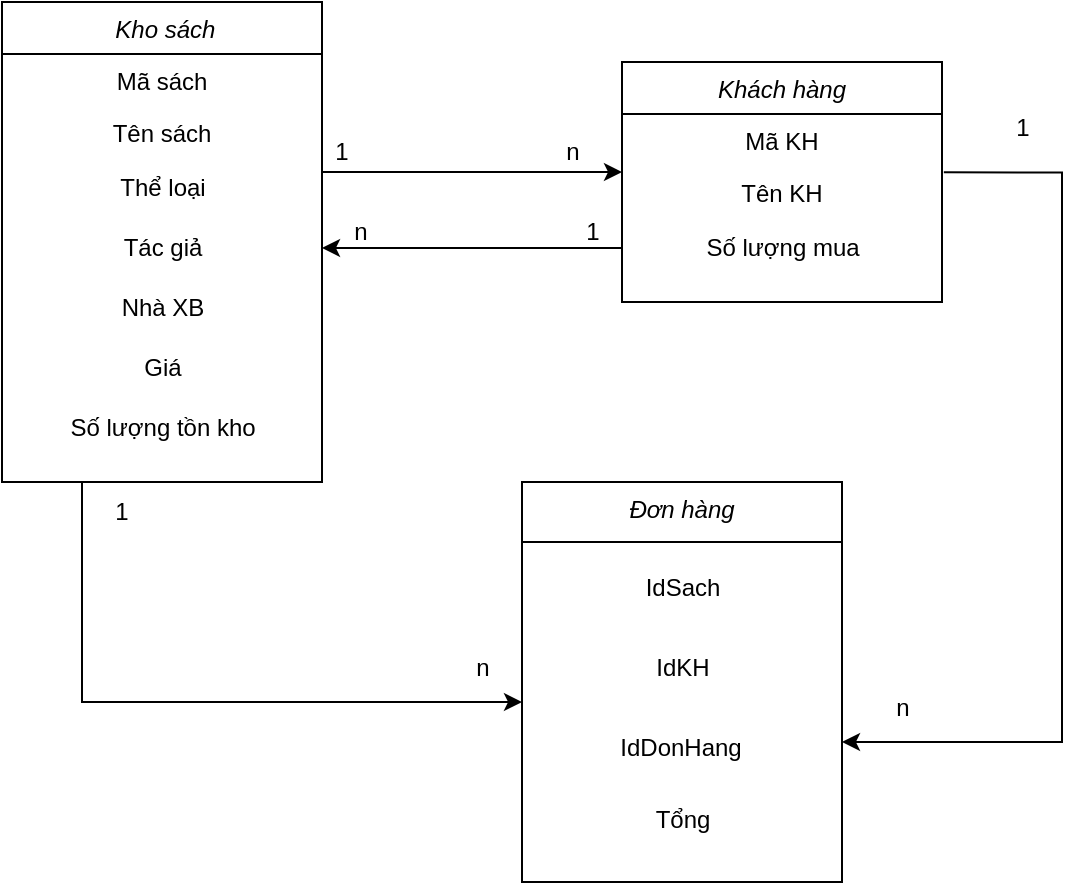 <mxfile version="22.0.4" type="github">
  <diagram id="C5RBs43oDa-KdzZeNtuy" name="Page-1">
    <mxGraphModel dx="1282" dy="565" grid="1" gridSize="10" guides="1" tooltips="1" connect="1" arrows="1" fold="1" page="1" pageScale="1" pageWidth="827" pageHeight="1169" math="0" shadow="0">
      <root>
        <mxCell id="WIyWlLk6GJQsqaUBKTNV-0" />
        <mxCell id="WIyWlLk6GJQsqaUBKTNV-1" parent="WIyWlLk6GJQsqaUBKTNV-0" />
        <mxCell id="B94d-iE2j5R3XaPv8adP-25" value="" style="edgeStyle=orthogonalEdgeStyle;rounded=0;orthogonalLoop=1;jettySize=auto;html=1;" edge="1" parent="WIyWlLk6GJQsqaUBKTNV-1" source="zkfFHV4jXpPFQw0GAbJ--0" target="B94d-iE2j5R3XaPv8adP-17">
          <mxGeometry relative="1" as="geometry">
            <Array as="points">
              <mxPoint x="420" y="215" />
              <mxPoint x="420" y="215" />
            </Array>
          </mxGeometry>
        </mxCell>
        <mxCell id="B94d-iE2j5R3XaPv8adP-40" style="edgeStyle=orthogonalEdgeStyle;rounded=0;orthogonalLoop=1;jettySize=auto;html=1;" edge="1" parent="WIyWlLk6GJQsqaUBKTNV-1" source="zkfFHV4jXpPFQw0GAbJ--0">
          <mxGeometry relative="1" as="geometry">
            <mxPoint x="480" y="480" as="targetPoint" />
            <Array as="points">
              <mxPoint x="260" y="480" />
            </Array>
          </mxGeometry>
        </mxCell>
        <mxCell id="zkfFHV4jXpPFQw0GAbJ--0" value=" Kho sách" style="swimlane;fontStyle=2;align=center;verticalAlign=top;childLayout=stackLayout;horizontal=1;startSize=26;horizontalStack=0;resizeParent=1;resizeLast=0;collapsible=1;marginBottom=0;rounded=0;shadow=0;strokeWidth=1;" parent="WIyWlLk6GJQsqaUBKTNV-1" vertex="1">
          <mxGeometry x="220" y="130" width="160" height="240" as="geometry">
            <mxRectangle x="220" y="120" width="160" height="26" as="alternateBounds" />
          </mxGeometry>
        </mxCell>
        <mxCell id="zkfFHV4jXpPFQw0GAbJ--1" value="Mã sách" style="text;align=center;verticalAlign=top;spacingLeft=4;spacingRight=4;overflow=hidden;rotatable=0;points=[[0,0.5],[1,0.5]];portConstraint=eastwest;" parent="zkfFHV4jXpPFQw0GAbJ--0" vertex="1">
          <mxGeometry y="26" width="160" height="26" as="geometry" />
        </mxCell>
        <mxCell id="zkfFHV4jXpPFQw0GAbJ--3" value="Tên sách" style="text;align=center;verticalAlign=top;spacingLeft=4;spacingRight=4;overflow=hidden;rotatable=0;points=[[0,0.5],[1,0.5]];portConstraint=eastwest;rounded=0;shadow=0;html=0;" parent="zkfFHV4jXpPFQw0GAbJ--0" vertex="1">
          <mxGeometry y="52" width="160" height="26" as="geometry" />
        </mxCell>
        <mxCell id="B94d-iE2j5R3XaPv8adP-0" value="Thể loại" style="text;html=1;align=center;verticalAlign=middle;resizable=0;points=[];autosize=1;strokeColor=none;fillColor=none;" vertex="1" parent="zkfFHV4jXpPFQw0GAbJ--0">
          <mxGeometry y="78" width="160" height="30" as="geometry" />
        </mxCell>
        <mxCell id="B94d-iE2j5R3XaPv8adP-1" value="Tác giả" style="text;html=1;align=center;verticalAlign=middle;resizable=0;points=[];autosize=1;strokeColor=none;fillColor=none;" vertex="1" parent="zkfFHV4jXpPFQw0GAbJ--0">
          <mxGeometry y="108" width="160" height="30" as="geometry" />
        </mxCell>
        <mxCell id="B94d-iE2j5R3XaPv8adP-3" value="Nhà XB&lt;br&gt;" style="text;html=1;align=center;verticalAlign=middle;resizable=0;points=[];autosize=1;strokeColor=none;fillColor=none;" vertex="1" parent="zkfFHV4jXpPFQw0GAbJ--0">
          <mxGeometry y="138" width="160" height="30" as="geometry" />
        </mxCell>
        <mxCell id="B94d-iE2j5R3XaPv8adP-4" value="Giá" style="text;html=1;align=center;verticalAlign=middle;resizable=0;points=[];autosize=1;strokeColor=none;fillColor=none;" vertex="1" parent="zkfFHV4jXpPFQw0GAbJ--0">
          <mxGeometry y="168" width="160" height="30" as="geometry" />
        </mxCell>
        <mxCell id="B94d-iE2j5R3XaPv8adP-6" value="Số lượng tồn kho" style="text;html=1;align=center;verticalAlign=middle;resizable=0;points=[];autosize=1;strokeColor=none;fillColor=none;" vertex="1" parent="zkfFHV4jXpPFQw0GAbJ--0">
          <mxGeometry y="198" width="160" height="30" as="geometry" />
        </mxCell>
        <mxCell id="B94d-iE2j5R3XaPv8adP-43" style="edgeStyle=orthogonalEdgeStyle;rounded=0;orthogonalLoop=1;jettySize=auto;html=1;exitX=1.012;exitY=0.239;exitDx=0;exitDy=0;exitPerimeter=0;" edge="1" parent="WIyWlLk6GJQsqaUBKTNV-1">
          <mxGeometry relative="1" as="geometry">
            <mxPoint x="640" y="500" as="targetPoint" />
            <mxPoint x="690.92" y="215.17" as="sourcePoint" />
            <Array as="points">
              <mxPoint x="750" y="215" />
              <mxPoint x="750" y="500" />
            </Array>
          </mxGeometry>
        </mxCell>
        <mxCell id="B94d-iE2j5R3XaPv8adP-17" value="Khách hàng" style="swimlane;fontStyle=2;align=center;verticalAlign=top;childLayout=stackLayout;horizontal=1;startSize=26;horizontalStack=0;resizeParent=1;resizeLast=0;collapsible=1;marginBottom=0;rounded=0;shadow=0;strokeWidth=1;" vertex="1" parent="WIyWlLk6GJQsqaUBKTNV-1">
          <mxGeometry x="530" y="160" width="160" height="120" as="geometry">
            <mxRectangle x="220" y="120" width="160" height="26" as="alternateBounds" />
          </mxGeometry>
        </mxCell>
        <mxCell id="B94d-iE2j5R3XaPv8adP-18" value="Mã KH" style="text;align=center;verticalAlign=top;spacingLeft=4;spacingRight=4;overflow=hidden;rotatable=0;points=[[0,0.5],[1,0.5]];portConstraint=eastwest;" vertex="1" parent="B94d-iE2j5R3XaPv8adP-17">
          <mxGeometry y="26" width="160" height="26" as="geometry" />
        </mxCell>
        <mxCell id="B94d-iE2j5R3XaPv8adP-19" value="Tên KH" style="text;align=center;verticalAlign=top;spacingLeft=4;spacingRight=4;overflow=hidden;rotatable=0;points=[[0,0.5],[1,0.5]];portConstraint=eastwest;rounded=0;shadow=0;html=0;" vertex="1" parent="B94d-iE2j5R3XaPv8adP-17">
          <mxGeometry y="52" width="160" height="26" as="geometry" />
        </mxCell>
        <mxCell id="B94d-iE2j5R3XaPv8adP-51" value="Số lượng mua" style="text;html=1;align=center;verticalAlign=middle;resizable=0;points=[];autosize=1;strokeColor=none;fillColor=none;" vertex="1" parent="B94d-iE2j5R3XaPv8adP-17">
          <mxGeometry y="78" width="160" height="30" as="geometry" />
        </mxCell>
        <mxCell id="B94d-iE2j5R3XaPv8adP-26" value="Đơn hàng" style="swimlane;fontStyle=2;align=center;verticalAlign=top;childLayout=stackLayout;horizontal=1;startSize=30;horizontalStack=0;resizeParent=1;resizeLast=0;collapsible=1;marginBottom=0;rounded=0;shadow=0;strokeWidth=1;" vertex="1" parent="WIyWlLk6GJQsqaUBKTNV-1">
          <mxGeometry x="480" y="370" width="160" height="200" as="geometry">
            <mxRectangle x="220" y="120" width="160" height="26" as="alternateBounds" />
          </mxGeometry>
        </mxCell>
        <mxCell id="B94d-iE2j5R3XaPv8adP-33" value="1" style="text;html=1;strokeColor=none;fillColor=none;align=center;verticalAlign=middle;whiteSpace=wrap;rounded=0;" vertex="1" parent="WIyWlLk6GJQsqaUBKTNV-1">
          <mxGeometry x="360" y="190" width="60" height="30" as="geometry" />
        </mxCell>
        <mxCell id="B94d-iE2j5R3XaPv8adP-34" value="n" style="text;html=1;align=center;verticalAlign=middle;resizable=0;points=[];autosize=1;strokeColor=none;fillColor=none;" vertex="1" parent="WIyWlLk6GJQsqaUBKTNV-1">
          <mxGeometry x="490" y="190" width="30" height="30" as="geometry" />
        </mxCell>
        <mxCell id="B94d-iE2j5R3XaPv8adP-36" value="" style="endArrow=classic;html=1;rounded=0;" edge="1" parent="WIyWlLk6GJQsqaUBKTNV-1">
          <mxGeometry width="50" height="50" relative="1" as="geometry">
            <mxPoint x="530" y="253" as="sourcePoint" />
            <mxPoint x="380" y="253" as="targetPoint" />
            <Array as="points" />
          </mxGeometry>
        </mxCell>
        <mxCell id="B94d-iE2j5R3XaPv8adP-37" value="1" style="text;html=1;align=center;verticalAlign=middle;resizable=0;points=[];autosize=1;strokeColor=none;fillColor=none;" vertex="1" parent="WIyWlLk6GJQsqaUBKTNV-1">
          <mxGeometry x="500" y="230" width="30" height="30" as="geometry" />
        </mxCell>
        <mxCell id="B94d-iE2j5R3XaPv8adP-39" value="n" style="text;html=1;align=center;verticalAlign=middle;resizable=0;points=[];autosize=1;strokeColor=none;fillColor=none;" vertex="1" parent="WIyWlLk6GJQsqaUBKTNV-1">
          <mxGeometry x="384" y="230" width="30" height="30" as="geometry" />
        </mxCell>
        <mxCell id="B94d-iE2j5R3XaPv8adP-41" value="1" style="text;html=1;strokeColor=none;fillColor=none;align=center;verticalAlign=middle;whiteSpace=wrap;rounded=0;" vertex="1" parent="WIyWlLk6GJQsqaUBKTNV-1">
          <mxGeometry x="250" y="370" width="60" height="30" as="geometry" />
        </mxCell>
        <mxCell id="B94d-iE2j5R3XaPv8adP-42" value="n" style="text;html=1;align=center;verticalAlign=middle;resizable=0;points=[];autosize=1;strokeColor=none;fillColor=none;" vertex="1" parent="WIyWlLk6GJQsqaUBKTNV-1">
          <mxGeometry x="445" y="448" width="30" height="30" as="geometry" />
        </mxCell>
        <mxCell id="B94d-iE2j5R3XaPv8adP-44" value="1" style="text;html=1;align=center;verticalAlign=middle;resizable=0;points=[];autosize=1;strokeColor=none;fillColor=none;" vertex="1" parent="WIyWlLk6GJQsqaUBKTNV-1">
          <mxGeometry x="715" y="178" width="30" height="30" as="geometry" />
        </mxCell>
        <mxCell id="B94d-iE2j5R3XaPv8adP-45" value="n" style="text;html=1;align=center;verticalAlign=middle;resizable=0;points=[];autosize=1;strokeColor=none;fillColor=none;" vertex="1" parent="WIyWlLk6GJQsqaUBKTNV-1">
          <mxGeometry x="655" y="468" width="30" height="30" as="geometry" />
        </mxCell>
        <mxCell id="B94d-iE2j5R3XaPv8adP-46" value="IdSach" style="text;html=1;align=center;verticalAlign=middle;resizable=0;points=[];autosize=1;strokeColor=none;fillColor=none;" vertex="1" parent="WIyWlLk6GJQsqaUBKTNV-1">
          <mxGeometry x="530" y="408" width="60" height="30" as="geometry" />
        </mxCell>
        <mxCell id="B94d-iE2j5R3XaPv8adP-47" value="IdKH" style="text;html=1;align=center;verticalAlign=middle;resizable=0;points=[];autosize=1;strokeColor=none;fillColor=none;" vertex="1" parent="WIyWlLk6GJQsqaUBKTNV-1">
          <mxGeometry x="535" y="448" width="50" height="30" as="geometry" />
        </mxCell>
        <mxCell id="B94d-iE2j5R3XaPv8adP-48" value="Tổng" style="text;html=1;align=center;verticalAlign=middle;resizable=0;points=[];autosize=1;strokeColor=none;fillColor=none;" vertex="1" parent="WIyWlLk6GJQsqaUBKTNV-1">
          <mxGeometry x="535" y="524" width="50" height="30" as="geometry" />
        </mxCell>
        <mxCell id="B94d-iE2j5R3XaPv8adP-49" value="IdDonHang" style="text;html=1;align=center;verticalAlign=middle;resizable=0;points=[];autosize=1;strokeColor=none;fillColor=none;" vertex="1" parent="WIyWlLk6GJQsqaUBKTNV-1">
          <mxGeometry x="519" y="488" width="80" height="30" as="geometry" />
        </mxCell>
      </root>
    </mxGraphModel>
  </diagram>
</mxfile>
